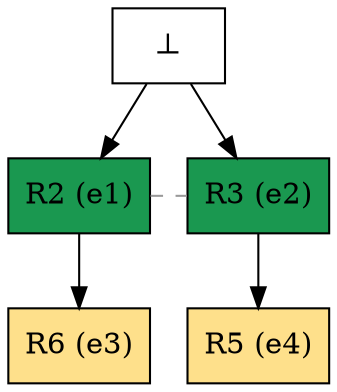 digraph test {
  e1 -> e3;
  e2 -> e4;
  e0 -> e1;
  e0 -> e2;

//conflicts
  e1 -> e2 [arrowhead=none color=gray60 style=dashed constraint=false];

  e1 [color="black" fillcolor="#1a9850:#1a9850" label="R2 (e1)" shape=box style=filled];
  e2 [color="black" fillcolor="#1a9850:#1a9850" label="R3 (e2)" shape=box style=filled];
  e3 [color="black" fillcolor="#fee08b:#fee08b" label="R6 (e3)" shape=box style=filled];
  e4 [color="black" fillcolor="#fee08b:#fee08b" label="R5 (e4)" shape=box style=filled];
  e0 [fillcolor="white" label="⊥" shape=box style=filled];
}
